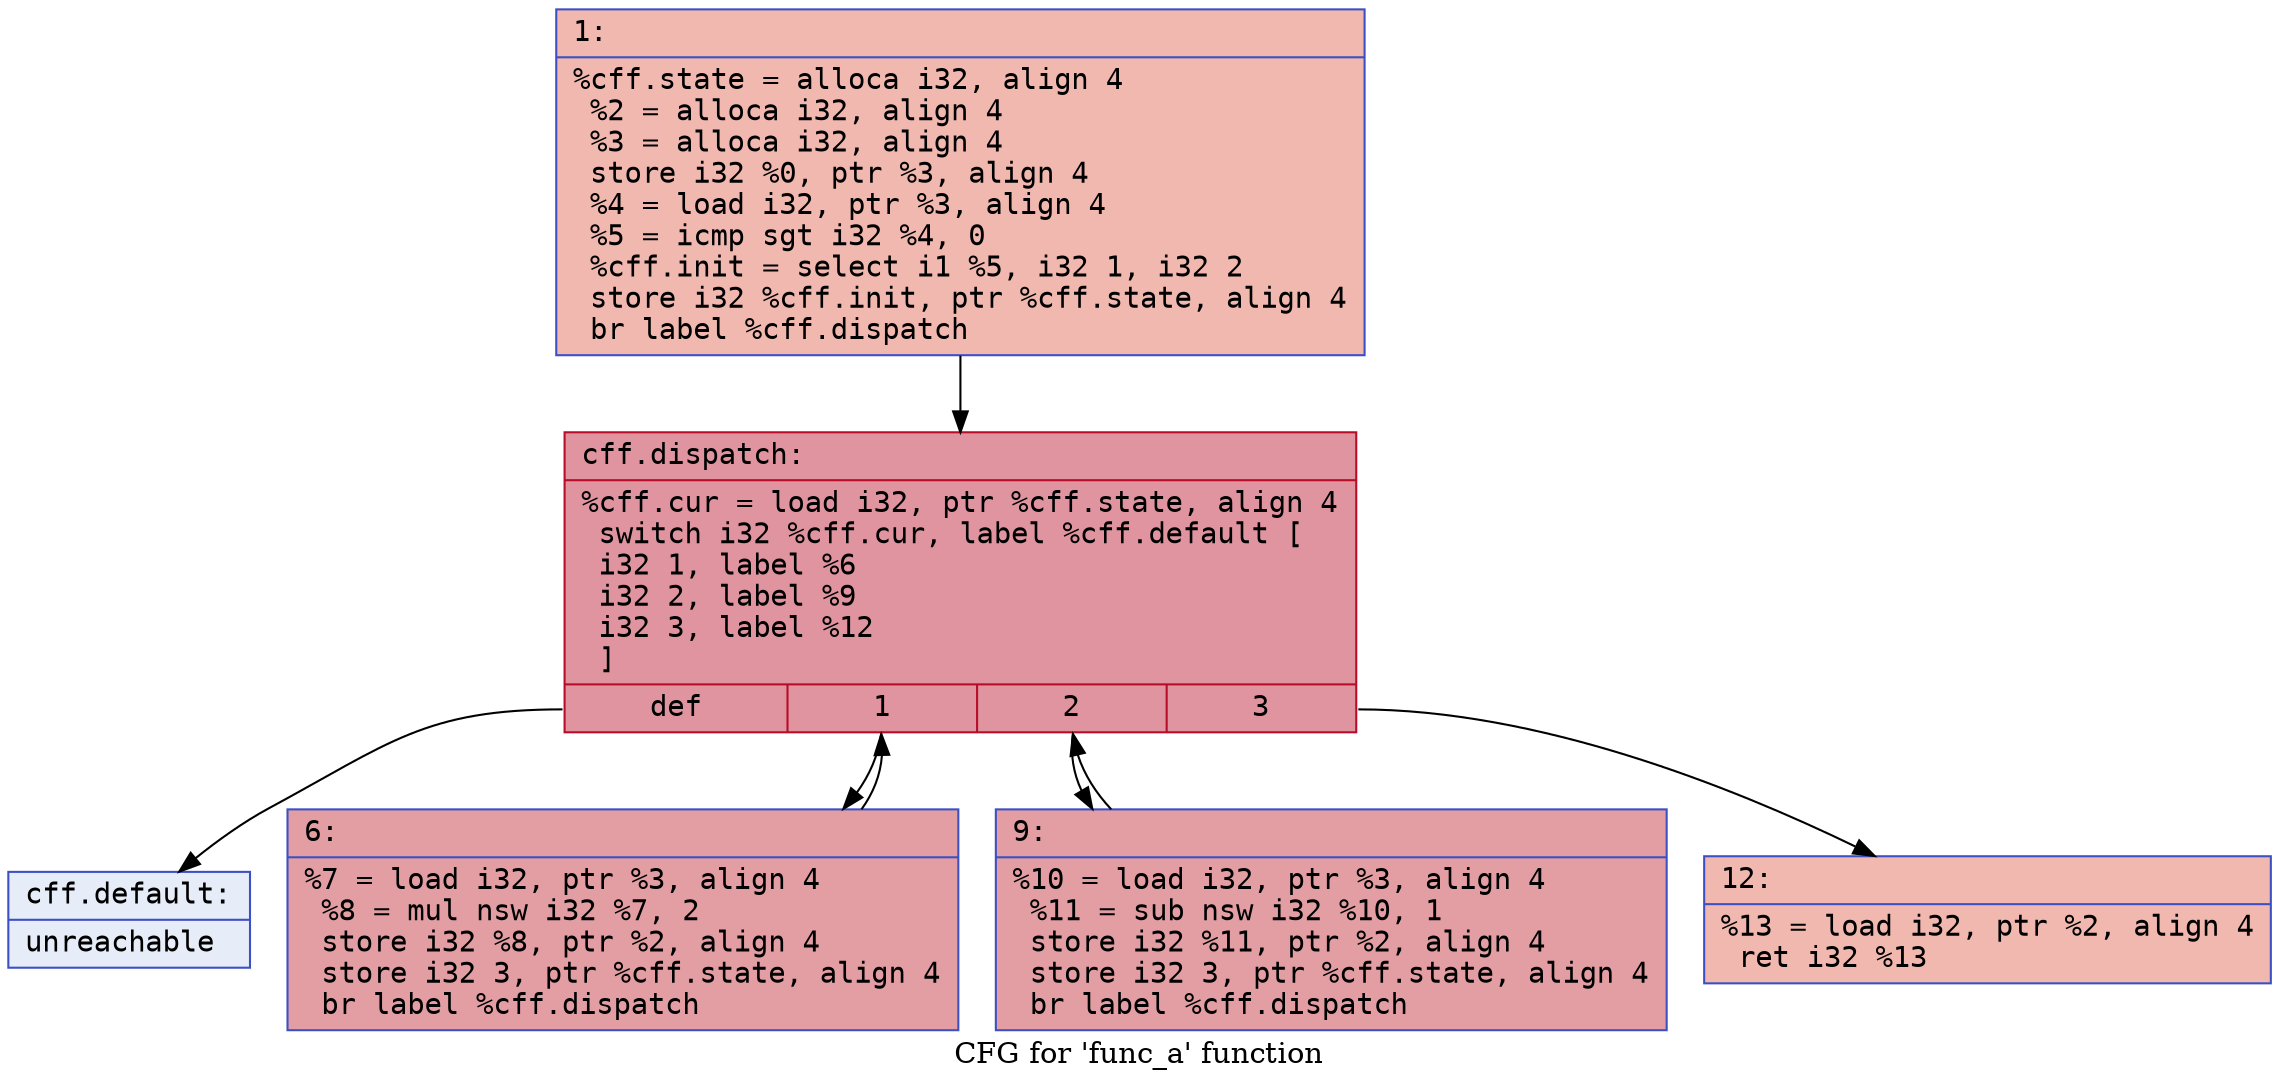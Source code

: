 digraph "CFG for 'func_a' function" {
	label="CFG for 'func_a' function";

	Node0x58e25a656390 [shape=record,color="#3d50c3ff", style=filled, fillcolor="#dc5d4a70" fontname="Courier",label="{1:\l|  %cff.state = alloca i32, align 4\l  %2 = alloca i32, align 4\l  %3 = alloca i32, align 4\l  store i32 %0, ptr %3, align 4\l  %4 = load i32, ptr %3, align 4\l  %5 = icmp sgt i32 %4, 0\l  %cff.init = select i1 %5, i32 1, i32 2\l  store i32 %cff.init, ptr %cff.state, align 4\l  br label %cff.dispatch\l}"];
	Node0x58e25a656390 -> Node0x58e25a66c270;
	Node0x58e25a656470 [shape=record,color="#3d50c3ff", style=filled, fillcolor="#be242e70" fontname="Courier",label="{6:\l|  %7 = load i32, ptr %3, align 4\l  %8 = mul nsw i32 %7, 2\l  store i32 %8, ptr %2, align 4\l  store i32 3, ptr %cff.state, align 4\l  br label %cff.dispatch\l}"];
	Node0x58e25a656470 -> Node0x58e25a66c270;
	Node0x58e25a659360 [shape=record,color="#3d50c3ff", style=filled, fillcolor="#be242e70" fontname="Courier",label="{9:\l|  %10 = load i32, ptr %3, align 4\l  %11 = sub nsw i32 %10, 1\l  store i32 %11, ptr %2, align 4\l  store i32 3, ptr %cff.state, align 4\l  br label %cff.dispatch\l}"];
	Node0x58e25a659360 -> Node0x58e25a66c270;
	Node0x58e25a659c10 [shape=record,color="#3d50c3ff", style=filled, fillcolor="#dc5d4a70" fontname="Courier",label="{12:\l|  %13 = load i32, ptr %2, align 4\l  ret i32 %13\l}"];
	Node0x58e25a66c270 [shape=record,color="#b70d28ff", style=filled, fillcolor="#b70d2870" fontname="Courier",label="{cff.dispatch:\l|  %cff.cur = load i32, ptr %cff.state, align 4\l  switch i32 %cff.cur, label %cff.default [\l    i32 1, label %6\l    i32 2, label %9\l    i32 3, label %12\l  ]\l|{<s0>def|<s1>1|<s2>2|<s3>3}}"];
	Node0x58e25a66c270:s0 -> Node0x58e25a66c2d0;
	Node0x58e25a66c270:s1 -> Node0x58e25a656470;
	Node0x58e25a66c270:s2 -> Node0x58e25a659360;
	Node0x58e25a66c270:s3 -> Node0x58e25a659c10;
	Node0x58e25a66c2d0 [shape=record,color="#3d50c3ff", style=filled, fillcolor="#c7d7f070" fontname="Courier",label="{cff.default:\l|  unreachable\l}"];
}
